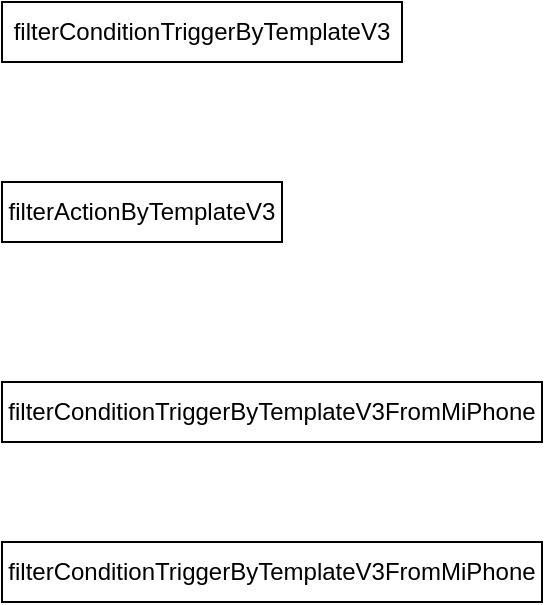 <mxfile version="26.0.2">
  <diagram name="第 1 页" id="qcWDD4BdnjukdQCVl4ap">
    <mxGraphModel dx="989" dy="545" grid="1" gridSize="10" guides="1" tooltips="1" connect="1" arrows="1" fold="1" page="1" pageScale="1" pageWidth="827" pageHeight="1169" math="0" shadow="0">
      <root>
        <mxCell id="0" />
        <mxCell id="1" parent="0" />
        <mxCell id="LGKpaFDRPndn7I6KlxH4-1" value="filterConditionTriggerByTemplateV3" style="rounded=0;whiteSpace=wrap;html=1;" vertex="1" parent="1">
          <mxGeometry x="80" y="100" width="200" height="30" as="geometry" />
        </mxCell>
        <mxCell id="LGKpaFDRPndn7I6KlxH4-2" value="filterActionByTemplateV3" style="rounded=0;whiteSpace=wrap;html=1;" vertex="1" parent="1">
          <mxGeometry x="80" y="190" width="140" height="30" as="geometry" />
        </mxCell>
        <mxCell id="LGKpaFDRPndn7I6KlxH4-3" value="filterConditionTriggerByTemplateV3FromMiPhone" style="rounded=0;whiteSpace=wrap;html=1;" vertex="1" parent="1">
          <mxGeometry x="80" y="290" width="270" height="30" as="geometry" />
        </mxCell>
        <mxCell id="LGKpaFDRPndn7I6KlxH4-4" value="filterConditionTriggerByTemplateV3FromMiPhone" style="rounded=0;whiteSpace=wrap;html=1;" vertex="1" parent="1">
          <mxGeometry x="80" y="370" width="270" height="30" as="geometry" />
        </mxCell>
      </root>
    </mxGraphModel>
  </diagram>
</mxfile>
